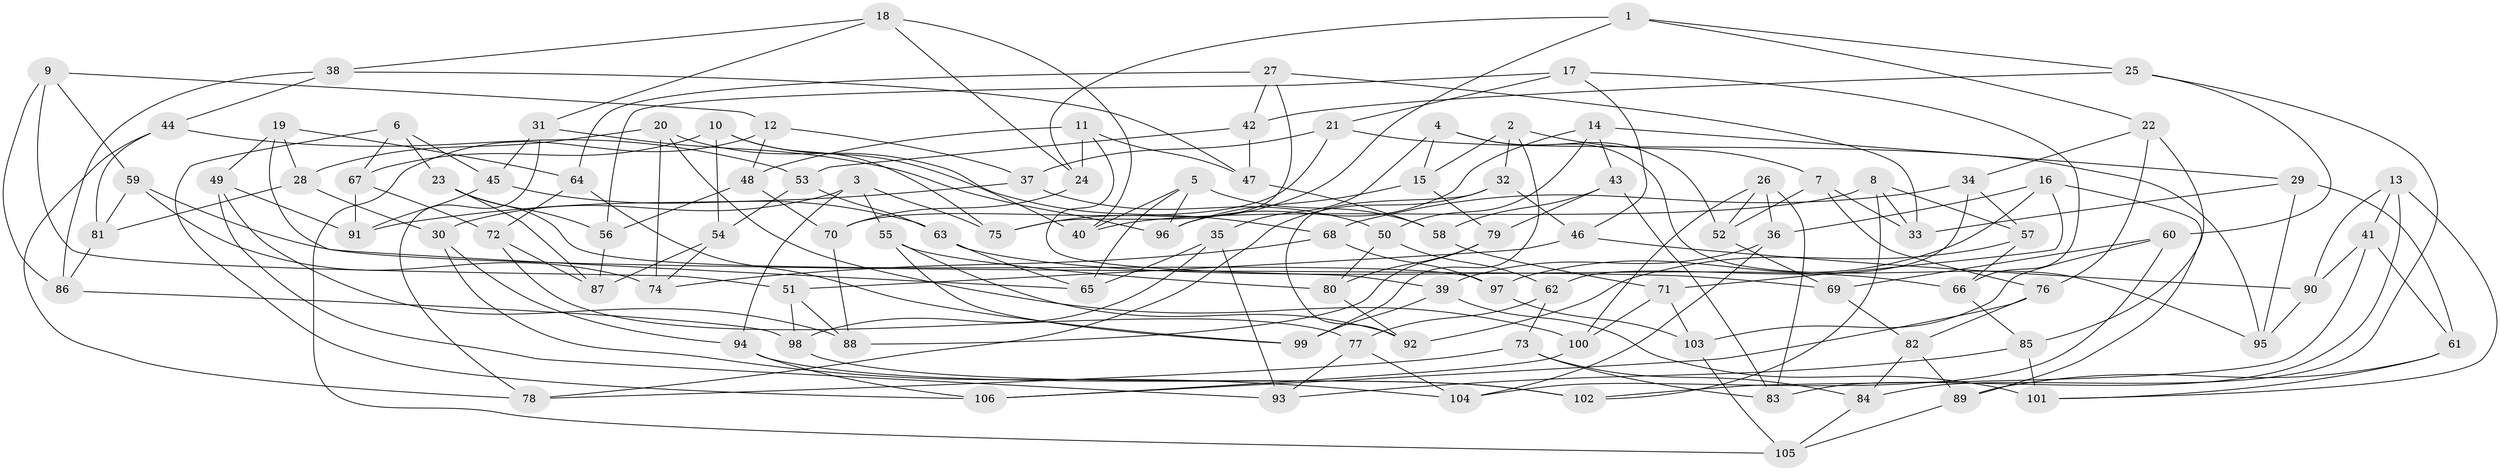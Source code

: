 // Generated by graph-tools (version 1.1) at 2025/03/03/09/25 03:03:10]
// undirected, 106 vertices, 212 edges
graph export_dot {
graph [start="1"]
  node [color=gray90,style=filled];
  1;
  2;
  3;
  4;
  5;
  6;
  7;
  8;
  9;
  10;
  11;
  12;
  13;
  14;
  15;
  16;
  17;
  18;
  19;
  20;
  21;
  22;
  23;
  24;
  25;
  26;
  27;
  28;
  29;
  30;
  31;
  32;
  33;
  34;
  35;
  36;
  37;
  38;
  39;
  40;
  41;
  42;
  43;
  44;
  45;
  46;
  47;
  48;
  49;
  50;
  51;
  52;
  53;
  54;
  55;
  56;
  57;
  58;
  59;
  60;
  61;
  62;
  63;
  64;
  65;
  66;
  67;
  68;
  69;
  70;
  71;
  72;
  73;
  74;
  75;
  76;
  77;
  78;
  79;
  80;
  81;
  82;
  83;
  84;
  85;
  86;
  87;
  88;
  89;
  90;
  91;
  92;
  93;
  94;
  95;
  96;
  97;
  98;
  99;
  100;
  101;
  102;
  103;
  104;
  105;
  106;
  1 -- 75;
  1 -- 22;
  1 -- 25;
  1 -- 24;
  2 -- 7;
  2 -- 15;
  2 -- 99;
  2 -- 32;
  3 -- 94;
  3 -- 55;
  3 -- 75;
  3 -- 30;
  4 -- 52;
  4 -- 15;
  4 -- 35;
  4 -- 95;
  5 -- 65;
  5 -- 96;
  5 -- 58;
  5 -- 40;
  6 -- 106;
  6 -- 67;
  6 -- 45;
  6 -- 23;
  7 -- 33;
  7 -- 76;
  7 -- 52;
  8 -- 33;
  8 -- 102;
  8 -- 40;
  8 -- 57;
  9 -- 51;
  9 -- 86;
  9 -- 12;
  9 -- 59;
  10 -- 54;
  10 -- 67;
  10 -- 75;
  10 -- 40;
  11 -- 47;
  11 -- 48;
  11 -- 24;
  11 -- 39;
  12 -- 48;
  12 -- 37;
  12 -- 105;
  13 -- 101;
  13 -- 90;
  13 -- 83;
  13 -- 41;
  14 -- 29;
  14 -- 96;
  14 -- 43;
  14 -- 50;
  15 -- 79;
  15 -- 96;
  16 -- 89;
  16 -- 97;
  16 -- 36;
  16 -- 71;
  17 -- 56;
  17 -- 21;
  17 -- 46;
  17 -- 66;
  18 -- 31;
  18 -- 24;
  18 -- 38;
  18 -- 40;
  19 -- 65;
  19 -- 49;
  19 -- 28;
  19 -- 64;
  20 -- 74;
  20 -- 68;
  20 -- 28;
  20 -- 100;
  21 -- 37;
  21 -- 70;
  21 -- 95;
  22 -- 34;
  22 -- 85;
  22 -- 76;
  23 -- 56;
  23 -- 97;
  23 -- 87;
  24 -- 70;
  25 -- 84;
  25 -- 60;
  25 -- 42;
  26 -- 83;
  26 -- 52;
  26 -- 36;
  26 -- 100;
  27 -- 64;
  27 -- 75;
  27 -- 42;
  27 -- 33;
  28 -- 81;
  28 -- 30;
  29 -- 95;
  29 -- 61;
  29 -- 33;
  30 -- 94;
  30 -- 104;
  31 -- 96;
  31 -- 78;
  31 -- 45;
  32 -- 92;
  32 -- 78;
  32 -- 46;
  34 -- 57;
  34 -- 68;
  34 -- 62;
  35 -- 93;
  35 -- 98;
  35 -- 65;
  36 -- 39;
  36 -- 104;
  37 -- 50;
  37 -- 91;
  38 -- 44;
  38 -- 47;
  38 -- 86;
  39 -- 101;
  39 -- 99;
  41 -- 61;
  41 -- 90;
  41 -- 102;
  42 -- 53;
  42 -- 47;
  43 -- 79;
  43 -- 83;
  43 -- 58;
  44 -- 81;
  44 -- 53;
  44 -- 78;
  45 -- 63;
  45 -- 91;
  46 -- 90;
  46 -- 51;
  47 -- 58;
  48 -- 70;
  48 -- 56;
  49 -- 93;
  49 -- 88;
  49 -- 91;
  50 -- 80;
  50 -- 62;
  51 -- 88;
  51 -- 98;
  52 -- 69;
  53 -- 63;
  53 -- 54;
  54 -- 74;
  54 -- 87;
  55 -- 92;
  55 -- 99;
  55 -- 80;
  56 -- 87;
  57 -- 66;
  57 -- 92;
  58 -- 71;
  59 -- 81;
  59 -- 74;
  59 -- 69;
  60 -- 103;
  60 -- 104;
  60 -- 69;
  61 -- 101;
  61 -- 89;
  62 -- 73;
  62 -- 77;
  63 -- 65;
  63 -- 66;
  64 -- 99;
  64 -- 72;
  66 -- 85;
  67 -- 91;
  67 -- 72;
  68 -- 74;
  68 -- 97;
  69 -- 82;
  70 -- 88;
  71 -- 103;
  71 -- 100;
  72 -- 87;
  72 -- 77;
  73 -- 84;
  73 -- 78;
  73 -- 83;
  76 -- 82;
  76 -- 106;
  77 -- 93;
  77 -- 104;
  79 -- 88;
  79 -- 80;
  80 -- 92;
  81 -- 86;
  82 -- 89;
  82 -- 84;
  84 -- 105;
  85 -- 93;
  85 -- 101;
  86 -- 98;
  89 -- 105;
  90 -- 95;
  94 -- 102;
  94 -- 106;
  97 -- 103;
  98 -- 102;
  100 -- 106;
  103 -- 105;
}
